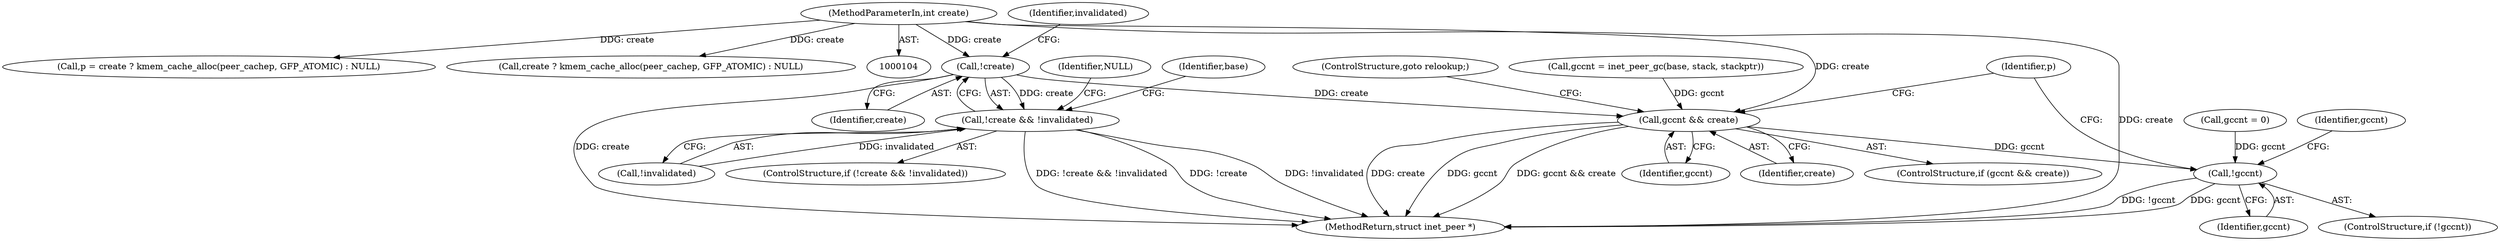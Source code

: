 digraph "0_linux_87c48fa3b4630905f98268dde838ee43626a060c@API" {
"1000152" [label="(Call,!create)"];
"1000106" [label="(MethodParameterIn,int create)"];
"1000151" [label="(Call,!create && !invalidated)"];
"1000198" [label="(Call,gccnt && create)"];
"1000188" [label="(Call,!gccnt)"];
"1000154" [label="(Call,!invalidated)"];
"1000203" [label="(Identifier,p)"];
"1000155" [label="(Identifier,invalidated)"];
"1000201" [label="(ControlStructure,goto relookup;)"];
"1000121" [label="(Call,gccnt = 0)"];
"1000187" [label="(ControlStructure,if (!gccnt))"];
"1000202" [label="(Call,p = create ? kmem_cache_alloc(peer_cachep, GFP_ATOMIC) : NULL)"];
"1000198" [label="(Call,gccnt && create)"];
"1000200" [label="(Identifier,create)"];
"1000157" [label="(Identifier,NULL)"];
"1000152" [label="(Call,!create)"];
"1000153" [label="(Identifier,create)"];
"1000197" [label="(ControlStructure,if (gccnt && create))"];
"1000189" [label="(Identifier,gccnt)"];
"1000151" [label="(Call,!create && !invalidated)"];
"1000300" [label="(MethodReturn,struct inet_peer *)"];
"1000199" [label="(Identifier,gccnt)"];
"1000188" [label="(Call,!gccnt)"];
"1000106" [label="(MethodParameterIn,int create)"];
"1000192" [label="(Identifier,gccnt)"];
"1000204" [label="(Call,create ? kmem_cache_alloc(peer_cachep, GFP_ATOMIC) : NULL)"];
"1000150" [label="(ControlStructure,if (!create && !invalidated))"];
"1000191" [label="(Call,gccnt = inet_peer_gc(base, stack, stackptr))"];
"1000161" [label="(Identifier,base)"];
"1000152" -> "1000151"  [label="AST: "];
"1000152" -> "1000153"  [label="CFG: "];
"1000153" -> "1000152"  [label="AST: "];
"1000155" -> "1000152"  [label="CFG: "];
"1000151" -> "1000152"  [label="CFG: "];
"1000152" -> "1000300"  [label="DDG: create"];
"1000152" -> "1000151"  [label="DDG: create"];
"1000106" -> "1000152"  [label="DDG: create"];
"1000152" -> "1000198"  [label="DDG: create"];
"1000106" -> "1000104"  [label="AST: "];
"1000106" -> "1000300"  [label="DDG: create"];
"1000106" -> "1000198"  [label="DDG: create"];
"1000106" -> "1000202"  [label="DDG: create"];
"1000106" -> "1000204"  [label="DDG: create"];
"1000151" -> "1000150"  [label="AST: "];
"1000151" -> "1000154"  [label="CFG: "];
"1000154" -> "1000151"  [label="AST: "];
"1000157" -> "1000151"  [label="CFG: "];
"1000161" -> "1000151"  [label="CFG: "];
"1000151" -> "1000300"  [label="DDG: !create && !invalidated"];
"1000151" -> "1000300"  [label="DDG: !create"];
"1000151" -> "1000300"  [label="DDG: !invalidated"];
"1000154" -> "1000151"  [label="DDG: invalidated"];
"1000198" -> "1000197"  [label="AST: "];
"1000198" -> "1000199"  [label="CFG: "];
"1000198" -> "1000200"  [label="CFG: "];
"1000199" -> "1000198"  [label="AST: "];
"1000200" -> "1000198"  [label="AST: "];
"1000201" -> "1000198"  [label="CFG: "];
"1000203" -> "1000198"  [label="CFG: "];
"1000198" -> "1000300"  [label="DDG: create"];
"1000198" -> "1000300"  [label="DDG: gccnt"];
"1000198" -> "1000300"  [label="DDG: gccnt && create"];
"1000198" -> "1000188"  [label="DDG: gccnt"];
"1000191" -> "1000198"  [label="DDG: gccnt"];
"1000188" -> "1000187"  [label="AST: "];
"1000188" -> "1000189"  [label="CFG: "];
"1000189" -> "1000188"  [label="AST: "];
"1000192" -> "1000188"  [label="CFG: "];
"1000203" -> "1000188"  [label="CFG: "];
"1000188" -> "1000300"  [label="DDG: !gccnt"];
"1000188" -> "1000300"  [label="DDG: gccnt"];
"1000121" -> "1000188"  [label="DDG: gccnt"];
}
